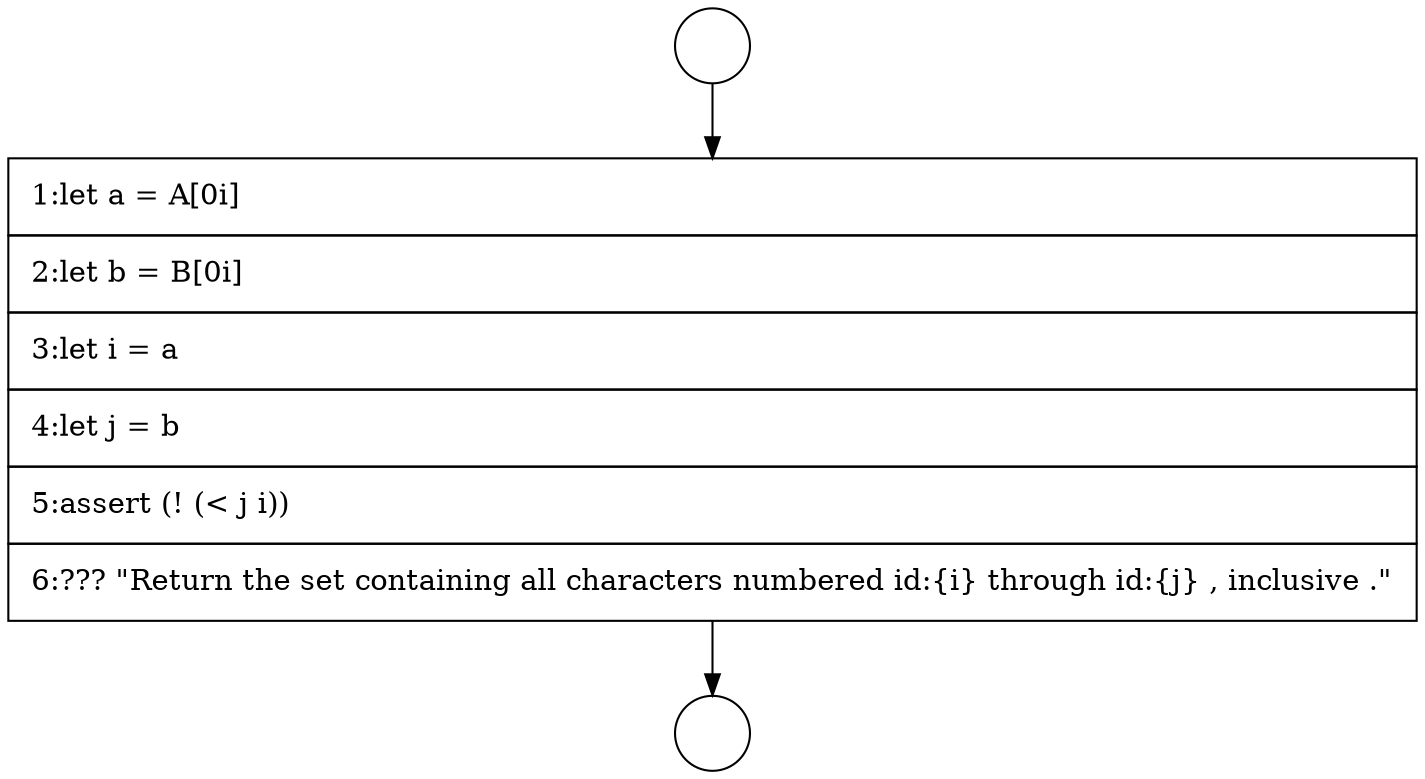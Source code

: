 digraph {
  node13782 [shape=circle label=" " color="black" fillcolor="white" style=filled]
  node13784 [shape=none, margin=0, label=<<font color="black">
    <table border="0" cellborder="1" cellspacing="0" cellpadding="10">
      <tr><td align="left">1:let a = A[0i]</td></tr>
      <tr><td align="left">2:let b = B[0i]</td></tr>
      <tr><td align="left">3:let i = a</td></tr>
      <tr><td align="left">4:let j = b</td></tr>
      <tr><td align="left">5:assert (! (&lt; j i))</td></tr>
      <tr><td align="left">6:??? &quot;Return the set containing all characters numbered id:{i} through id:{j} , inclusive .&quot;</td></tr>
    </table>
  </font>> color="black" fillcolor="white" style=filled]
  node13783 [shape=circle label=" " color="black" fillcolor="white" style=filled]
  node13782 -> node13784 [ color="black"]
  node13784 -> node13783 [ color="black"]
}
